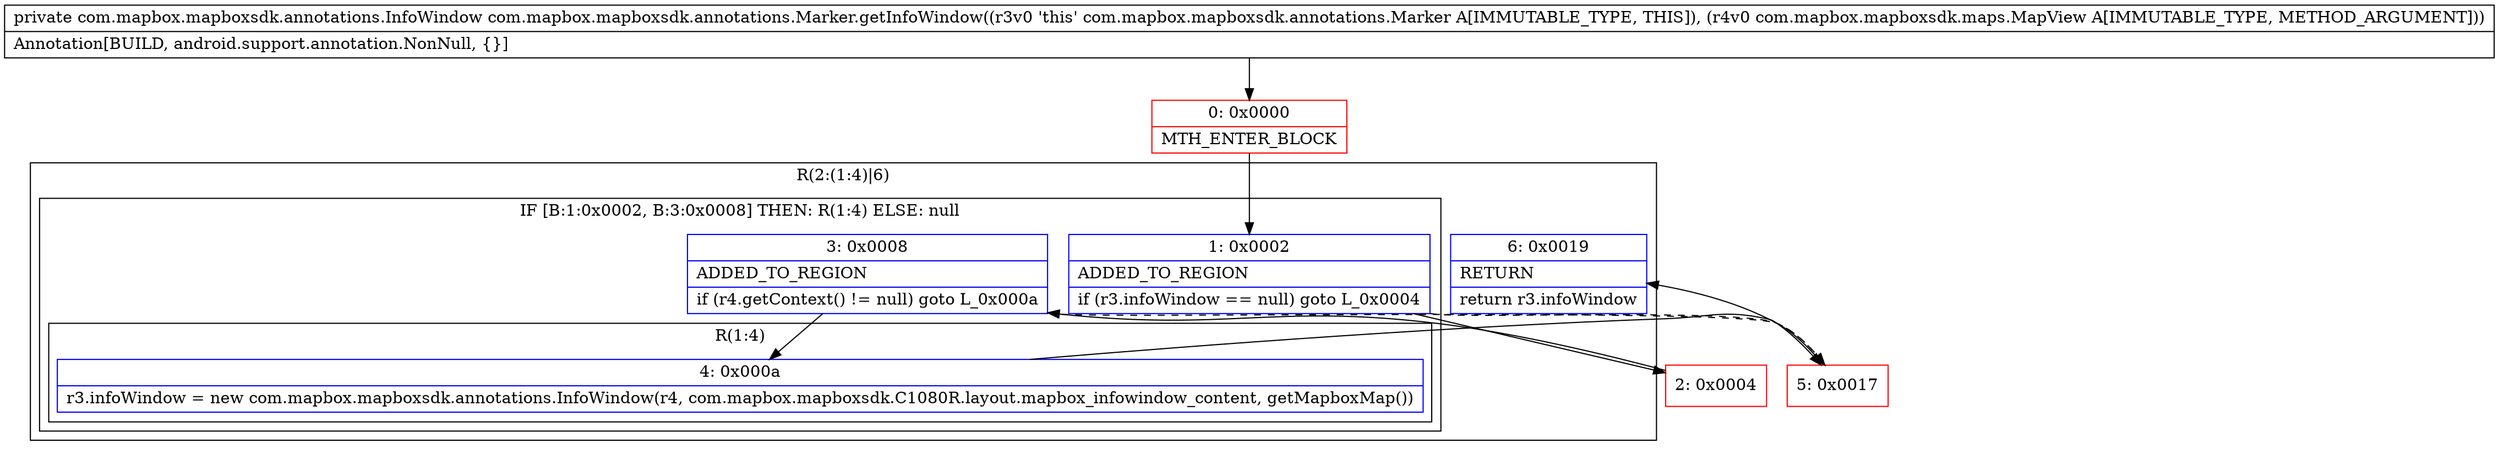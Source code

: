 digraph "CFG forcom.mapbox.mapboxsdk.annotations.Marker.getInfoWindow(Lcom\/mapbox\/mapboxsdk\/maps\/MapView;)Lcom\/mapbox\/mapboxsdk\/annotations\/InfoWindow;" {
subgraph cluster_Region_852767058 {
label = "R(2:(1:4)|6)";
node [shape=record,color=blue];
subgraph cluster_IfRegion_1220294168 {
label = "IF [B:1:0x0002, B:3:0x0008] THEN: R(1:4) ELSE: null";
node [shape=record,color=blue];
Node_1 [shape=record,label="{1\:\ 0x0002|ADDED_TO_REGION\l|if (r3.infoWindow == null) goto L_0x0004\l}"];
Node_3 [shape=record,label="{3\:\ 0x0008|ADDED_TO_REGION\l|if (r4.getContext() != null) goto L_0x000a\l}"];
subgraph cluster_Region_394586277 {
label = "R(1:4)";
node [shape=record,color=blue];
Node_4 [shape=record,label="{4\:\ 0x000a|r3.infoWindow = new com.mapbox.mapboxsdk.annotations.InfoWindow(r4, com.mapbox.mapboxsdk.C1080R.layout.mapbox_infowindow_content, getMapboxMap())\l}"];
}
}
Node_6 [shape=record,label="{6\:\ 0x0019|RETURN\l|return r3.infoWindow\l}"];
}
Node_0 [shape=record,color=red,label="{0\:\ 0x0000|MTH_ENTER_BLOCK\l}"];
Node_2 [shape=record,color=red,label="{2\:\ 0x0004}"];
Node_5 [shape=record,color=red,label="{5\:\ 0x0017}"];
MethodNode[shape=record,label="{private com.mapbox.mapboxsdk.annotations.InfoWindow com.mapbox.mapboxsdk.annotations.Marker.getInfoWindow((r3v0 'this' com.mapbox.mapboxsdk.annotations.Marker A[IMMUTABLE_TYPE, THIS]), (r4v0 com.mapbox.mapboxsdk.maps.MapView A[IMMUTABLE_TYPE, METHOD_ARGUMENT]))  | Annotation[BUILD, android.support.annotation.NonNull, \{\}]\l}"];
MethodNode -> Node_0;
Node_1 -> Node_2;
Node_1 -> Node_5[style=dashed];
Node_3 -> Node_4;
Node_3 -> Node_5[style=dashed];
Node_4 -> Node_5;
Node_0 -> Node_1;
Node_2 -> Node_3;
Node_5 -> Node_6;
}

